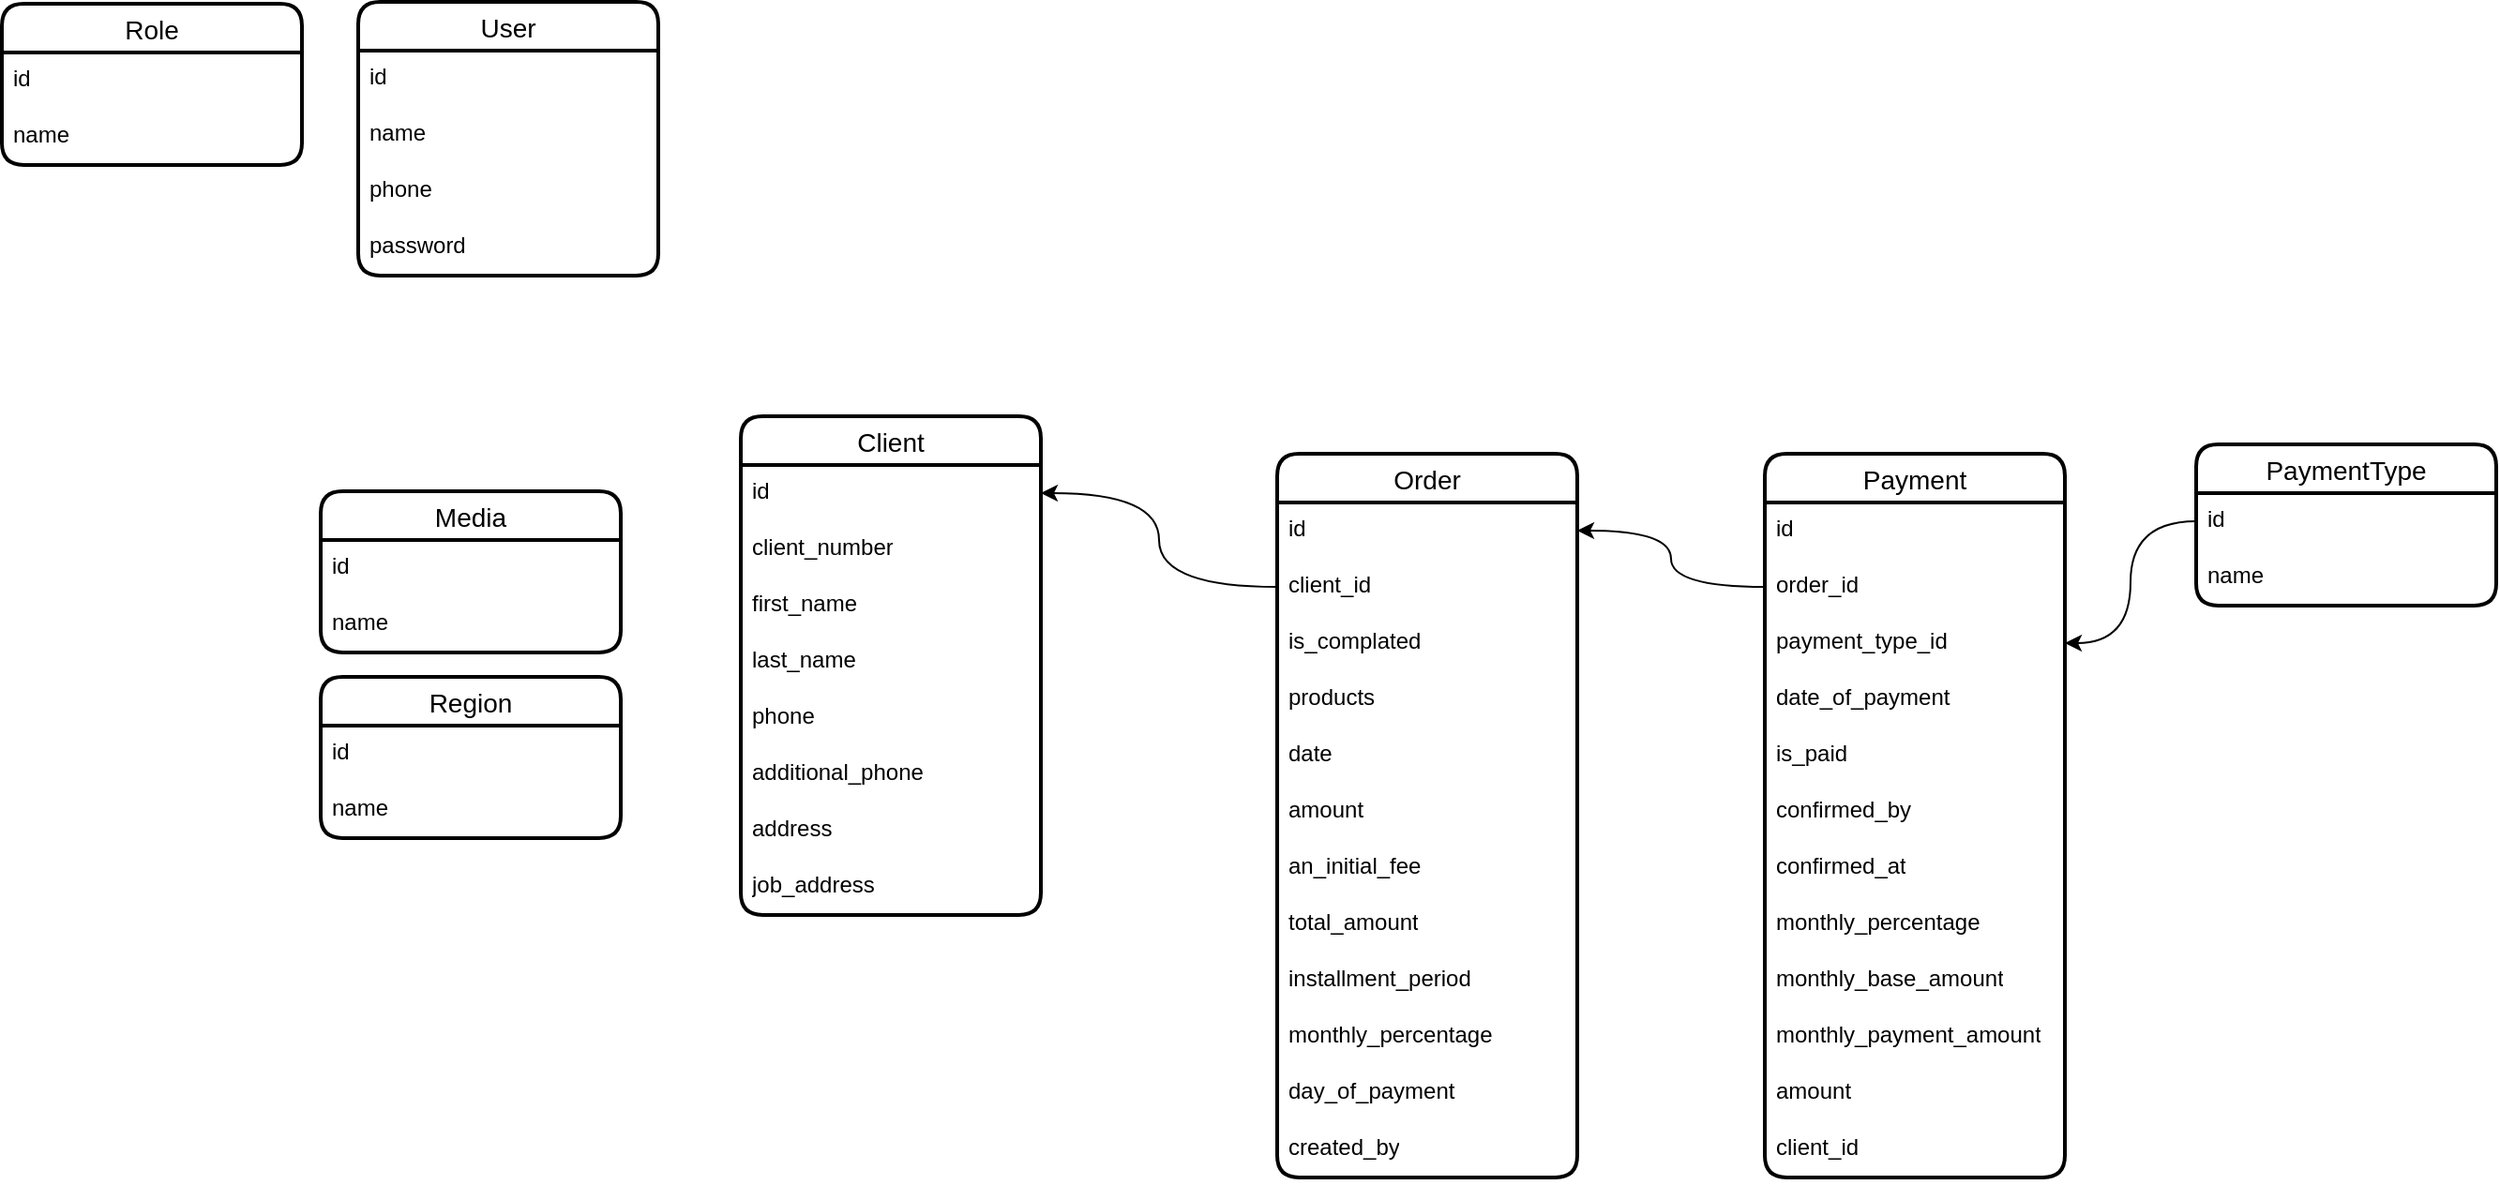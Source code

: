 <mxfile version="24.2.1" type="github">
  <diagram name="Страница — 1" id="WHzNaa2vAF3_SvquMsoz">
    <mxGraphModel dx="989" dy="509" grid="1" gridSize="10" guides="1" tooltips="1" connect="1" arrows="1" fold="1" page="1" pageScale="1" pageWidth="827" pageHeight="1169" math="0" shadow="0">
      <root>
        <mxCell id="0" />
        <mxCell id="1" parent="0" />
        <mxCell id="ufpbq39WT0exQgd2Rxnb-1" value="User" style="swimlane;fontStyle=0;childLayout=stackLayout;horizontal=1;startSize=26;horizontalStack=0;resizeParent=1;resizeParentMax=0;resizeLast=0;collapsible=1;marginBottom=0;align=center;fontSize=14;strokeWidth=2;rounded=1;shadow=0;glass=0;swimlaneLine=1;" parent="1" vertex="1">
          <mxGeometry x="360" y="280" width="160" height="146" as="geometry" />
        </mxCell>
        <mxCell id="ufpbq39WT0exQgd2Rxnb-2" value="id" style="text;strokeColor=none;fillColor=none;spacingLeft=4;spacingRight=4;overflow=hidden;rotatable=0;points=[[0,0.5],[1,0.5]];portConstraint=eastwest;fontSize=12;whiteSpace=wrap;html=1;" parent="ufpbq39WT0exQgd2Rxnb-1" vertex="1">
          <mxGeometry y="26" width="160" height="30" as="geometry" />
        </mxCell>
        <mxCell id="ufpbq39WT0exQgd2Rxnb-3" value="name" style="text;strokeColor=none;fillColor=none;spacingLeft=4;spacingRight=4;overflow=hidden;rotatable=0;points=[[0,0.5],[1,0.5]];portConstraint=eastwest;fontSize=12;whiteSpace=wrap;html=1;" parent="ufpbq39WT0exQgd2Rxnb-1" vertex="1">
          <mxGeometry y="56" width="160" height="30" as="geometry" />
        </mxCell>
        <mxCell id="ufpbq39WT0exQgd2Rxnb-4" value="phone" style="text;strokeColor=none;fillColor=none;spacingLeft=4;spacingRight=4;overflow=hidden;rotatable=0;points=[[0,0.5],[1,0.5]];portConstraint=eastwest;fontSize=12;whiteSpace=wrap;html=1;" parent="ufpbq39WT0exQgd2Rxnb-1" vertex="1">
          <mxGeometry y="86" width="160" height="30" as="geometry" />
        </mxCell>
        <mxCell id="ufpbq39WT0exQgd2Rxnb-5" value="password" style="text;strokeColor=none;fillColor=none;spacingLeft=4;spacingRight=4;overflow=hidden;rotatable=0;points=[[0,0.5],[1,0.5]];portConstraint=eastwest;fontSize=12;whiteSpace=wrap;html=1;" parent="ufpbq39WT0exQgd2Rxnb-1" vertex="1">
          <mxGeometry y="116" width="160" height="30" as="geometry" />
        </mxCell>
        <mxCell id="ufpbq39WT0exQgd2Rxnb-11" value="Order" style="swimlane;fontStyle=0;childLayout=stackLayout;horizontal=1;startSize=26;horizontalStack=0;resizeParent=1;resizeParentMax=0;resizeLast=0;collapsible=1;marginBottom=0;align=center;fontSize=14;strokeWidth=2;rounded=1;shadow=0;glass=0;swimlaneLine=1;" parent="1" vertex="1">
          <mxGeometry x="850" y="521" width="160" height="386" as="geometry" />
        </mxCell>
        <mxCell id="ufpbq39WT0exQgd2Rxnb-12" value="id" style="text;strokeColor=none;fillColor=none;spacingLeft=4;spacingRight=4;overflow=hidden;rotatable=0;points=[[0,0.5],[1,0.5]];portConstraint=eastwest;fontSize=12;whiteSpace=wrap;html=1;" parent="ufpbq39WT0exQgd2Rxnb-11" vertex="1">
          <mxGeometry y="26" width="160" height="30" as="geometry" />
        </mxCell>
        <mxCell id="ufpbq39WT0exQgd2Rxnb-13" value="client_id" style="text;strokeColor=none;fillColor=none;spacingLeft=4;spacingRight=4;overflow=hidden;rotatable=0;points=[[0,0.5],[1,0.5]];portConstraint=eastwest;fontSize=12;whiteSpace=wrap;html=1;" parent="ufpbq39WT0exQgd2Rxnb-11" vertex="1">
          <mxGeometry y="56" width="160" height="30" as="geometry" />
        </mxCell>
        <mxCell id="ufpbq39WT0exQgd2Rxnb-19" value="is_complated" style="text;strokeColor=none;fillColor=none;spacingLeft=4;spacingRight=4;overflow=hidden;rotatable=0;points=[[0,0.5],[1,0.5]];portConstraint=eastwest;fontSize=12;whiteSpace=wrap;html=1;" parent="ufpbq39WT0exQgd2Rxnb-11" vertex="1">
          <mxGeometry y="86" width="160" height="30" as="geometry" />
        </mxCell>
        <mxCell id="ufpbq39WT0exQgd2Rxnb-30" value="products" style="text;strokeColor=none;fillColor=none;spacingLeft=4;spacingRight=4;overflow=hidden;rotatable=0;points=[[0,0.5],[1,0.5]];portConstraint=eastwest;fontSize=12;whiteSpace=wrap;html=1;" parent="ufpbq39WT0exQgd2Rxnb-11" vertex="1">
          <mxGeometry y="116" width="160" height="30" as="geometry" />
        </mxCell>
        <mxCell id="ufpbq39WT0exQgd2Rxnb-32" value="date" style="text;strokeColor=none;fillColor=none;spacingLeft=4;spacingRight=4;overflow=hidden;rotatable=0;points=[[0,0.5],[1,0.5]];portConstraint=eastwest;fontSize=12;whiteSpace=wrap;html=1;" parent="ufpbq39WT0exQgd2Rxnb-11" vertex="1">
          <mxGeometry y="146" width="160" height="30" as="geometry" />
        </mxCell>
        <mxCell id="2HXU6Upzlg9KUPoMQx_O-27" value="amount" style="text;strokeColor=none;fillColor=none;spacingLeft=4;spacingRight=4;overflow=hidden;rotatable=0;points=[[0,0.5],[1,0.5]];portConstraint=eastwest;fontSize=12;whiteSpace=wrap;html=1;" parent="ufpbq39WT0exQgd2Rxnb-11" vertex="1">
          <mxGeometry y="176" width="160" height="30" as="geometry" />
        </mxCell>
        <mxCell id="2HXU6Upzlg9KUPoMQx_O-28" value="an_initial_fee" style="text;strokeColor=none;fillColor=none;spacingLeft=4;spacingRight=4;overflow=hidden;rotatable=0;points=[[0,0.5],[1,0.5]];portConstraint=eastwest;fontSize=12;whiteSpace=wrap;html=1;" parent="ufpbq39WT0exQgd2Rxnb-11" vertex="1">
          <mxGeometry y="206" width="160" height="30" as="geometry" />
        </mxCell>
        <mxCell id="2HXU6Upzlg9KUPoMQx_O-29" value="total_amount" style="text;strokeColor=none;fillColor=none;spacingLeft=4;spacingRight=4;overflow=hidden;rotatable=0;points=[[0,0.5],[1,0.5]];portConstraint=eastwest;fontSize=12;whiteSpace=wrap;html=1;" parent="ufpbq39WT0exQgd2Rxnb-11" vertex="1">
          <mxGeometry y="236" width="160" height="30" as="geometry" />
        </mxCell>
        <mxCell id="2HXU6Upzlg9KUPoMQx_O-31" value="installment_period" style="text;strokeColor=none;fillColor=none;spacingLeft=4;spacingRight=4;overflow=hidden;rotatable=0;points=[[0,0.5],[1,0.5]];portConstraint=eastwest;fontSize=12;whiteSpace=wrap;html=1;" parent="ufpbq39WT0exQgd2Rxnb-11" vertex="1">
          <mxGeometry y="266" width="160" height="30" as="geometry" />
        </mxCell>
        <mxCell id="2HXU6Upzlg9KUPoMQx_O-30" value="monthly_percentage" style="text;strokeColor=none;fillColor=none;spacingLeft=4;spacingRight=4;overflow=hidden;rotatable=0;points=[[0,0.5],[1,0.5]];portConstraint=eastwest;fontSize=12;whiteSpace=wrap;html=1;" parent="ufpbq39WT0exQgd2Rxnb-11" vertex="1">
          <mxGeometry y="296" width="160" height="30" as="geometry" />
        </mxCell>
        <mxCell id="2HXU6Upzlg9KUPoMQx_O-46" value="day_of_payment" style="text;strokeColor=none;fillColor=none;spacingLeft=4;spacingRight=4;overflow=hidden;rotatable=0;points=[[0,0.5],[1,0.5]];portConstraint=eastwest;fontSize=12;whiteSpace=wrap;html=1;" parent="ufpbq39WT0exQgd2Rxnb-11" vertex="1">
          <mxGeometry y="326" width="160" height="30" as="geometry" />
        </mxCell>
        <mxCell id="ufpbq39WT0exQgd2Rxnb-31" value="created_by" style="text;strokeColor=none;fillColor=none;spacingLeft=4;spacingRight=4;overflow=hidden;rotatable=0;points=[[0,0.5],[1,0.5]];portConstraint=eastwest;fontSize=12;whiteSpace=wrap;html=1;" parent="ufpbq39WT0exQgd2Rxnb-11" vertex="1">
          <mxGeometry y="356" width="160" height="30" as="geometry" />
        </mxCell>
        <mxCell id="2HXU6Upzlg9KUPoMQx_O-1" value="Role" style="swimlane;fontStyle=0;childLayout=stackLayout;horizontal=1;startSize=26;horizontalStack=0;resizeParent=1;resizeParentMax=0;resizeLast=0;collapsible=1;marginBottom=0;align=center;fontSize=14;strokeWidth=2;rounded=1;shadow=0;glass=0;swimlaneLine=1;" parent="1" vertex="1">
          <mxGeometry x="170" y="281" width="160" height="86" as="geometry" />
        </mxCell>
        <mxCell id="2HXU6Upzlg9KUPoMQx_O-2" value="id" style="text;strokeColor=none;fillColor=none;spacingLeft=4;spacingRight=4;overflow=hidden;rotatable=0;points=[[0,0.5],[1,0.5]];portConstraint=eastwest;fontSize=12;whiteSpace=wrap;html=1;" parent="2HXU6Upzlg9KUPoMQx_O-1" vertex="1">
          <mxGeometry y="26" width="160" height="30" as="geometry" />
        </mxCell>
        <mxCell id="2HXU6Upzlg9KUPoMQx_O-3" value="name" style="text;strokeColor=none;fillColor=none;spacingLeft=4;spacingRight=4;overflow=hidden;rotatable=0;points=[[0,0.5],[1,0.5]];portConstraint=eastwest;fontSize=12;whiteSpace=wrap;html=1;" parent="2HXU6Upzlg9KUPoMQx_O-1" vertex="1">
          <mxGeometry y="56" width="160" height="30" as="geometry" />
        </mxCell>
        <mxCell id="2HXU6Upzlg9KUPoMQx_O-6" value="Client" style="swimlane;fontStyle=0;childLayout=stackLayout;horizontal=1;startSize=26;horizontalStack=0;resizeParent=1;resizeParentMax=0;resizeLast=0;collapsible=1;marginBottom=0;align=center;fontSize=14;strokeWidth=2;rounded=1;shadow=0;glass=0;swimlaneLine=1;" parent="1" vertex="1">
          <mxGeometry x="564" y="501" width="160" height="266" as="geometry" />
        </mxCell>
        <mxCell id="2HXU6Upzlg9KUPoMQx_O-7" value="id" style="text;strokeColor=none;fillColor=none;spacingLeft=4;spacingRight=4;overflow=hidden;rotatable=0;points=[[0,0.5],[1,0.5]];portConstraint=eastwest;fontSize=12;whiteSpace=wrap;html=1;" parent="2HXU6Upzlg9KUPoMQx_O-6" vertex="1">
          <mxGeometry y="26" width="160" height="30" as="geometry" />
        </mxCell>
        <mxCell id="2HXU6Upzlg9KUPoMQx_O-17" value="client_number" style="text;strokeColor=none;fillColor=none;spacingLeft=4;spacingRight=4;overflow=hidden;rotatable=0;points=[[0,0.5],[1,0.5]];portConstraint=eastwest;fontSize=12;whiteSpace=wrap;html=1;" parent="2HXU6Upzlg9KUPoMQx_O-6" vertex="1">
          <mxGeometry y="56" width="160" height="30" as="geometry" />
        </mxCell>
        <mxCell id="2HXU6Upzlg9KUPoMQx_O-8" value="first_name" style="text;strokeColor=none;fillColor=none;spacingLeft=4;spacingRight=4;overflow=hidden;rotatable=0;points=[[0,0.5],[1,0.5]];portConstraint=eastwest;fontSize=12;whiteSpace=wrap;html=1;" parent="2HXU6Upzlg9KUPoMQx_O-6" vertex="1">
          <mxGeometry y="86" width="160" height="30" as="geometry" />
        </mxCell>
        <mxCell id="2HXU6Upzlg9KUPoMQx_O-26" value="last_name" style="text;strokeColor=none;fillColor=none;spacingLeft=4;spacingRight=4;overflow=hidden;rotatable=0;points=[[0,0.5],[1,0.5]];portConstraint=eastwest;fontSize=12;whiteSpace=wrap;html=1;" parent="2HXU6Upzlg9KUPoMQx_O-6" vertex="1">
          <mxGeometry y="116" width="160" height="30" as="geometry" />
        </mxCell>
        <mxCell id="2HXU6Upzlg9KUPoMQx_O-9" value="phone" style="text;strokeColor=none;fillColor=none;spacingLeft=4;spacingRight=4;overflow=hidden;rotatable=0;points=[[0,0.5],[1,0.5]];portConstraint=eastwest;fontSize=12;whiteSpace=wrap;html=1;" parent="2HXU6Upzlg9KUPoMQx_O-6" vertex="1">
          <mxGeometry y="146" width="160" height="30" as="geometry" />
        </mxCell>
        <mxCell id="2HXU6Upzlg9KUPoMQx_O-11" value="additional_phone" style="text;strokeColor=none;fillColor=none;spacingLeft=4;spacingRight=4;overflow=hidden;rotatable=0;points=[[0,0.5],[1,0.5]];portConstraint=eastwest;fontSize=12;whiteSpace=wrap;html=1;" parent="2HXU6Upzlg9KUPoMQx_O-6" vertex="1">
          <mxGeometry y="176" width="160" height="30" as="geometry" />
        </mxCell>
        <mxCell id="2HXU6Upzlg9KUPoMQx_O-10" value="address" style="text;strokeColor=none;fillColor=none;spacingLeft=4;spacingRight=4;overflow=hidden;rotatable=0;points=[[0,0.5],[1,0.5]];portConstraint=eastwest;fontSize=12;whiteSpace=wrap;html=1;" parent="2HXU6Upzlg9KUPoMQx_O-6" vertex="1">
          <mxGeometry y="206" width="160" height="30" as="geometry" />
        </mxCell>
        <mxCell id="2HXU6Upzlg9KUPoMQx_O-12" value="job_address" style="text;strokeColor=none;fillColor=none;spacingLeft=4;spacingRight=4;overflow=hidden;rotatable=0;points=[[0,0.5],[1,0.5]];portConstraint=eastwest;fontSize=12;whiteSpace=wrap;html=1;" parent="2HXU6Upzlg9KUPoMQx_O-6" vertex="1">
          <mxGeometry y="236" width="160" height="30" as="geometry" />
        </mxCell>
        <mxCell id="2HXU6Upzlg9KUPoMQx_O-13" value="Media" style="swimlane;fontStyle=0;childLayout=stackLayout;horizontal=1;startSize=26;horizontalStack=0;resizeParent=1;resizeParentMax=0;resizeLast=0;collapsible=1;marginBottom=0;align=center;fontSize=14;strokeWidth=2;rounded=1;shadow=0;glass=0;swimlaneLine=1;" parent="1" vertex="1">
          <mxGeometry x="340" y="541" width="160" height="86" as="geometry" />
        </mxCell>
        <mxCell id="2HXU6Upzlg9KUPoMQx_O-14" value="id" style="text;strokeColor=none;fillColor=none;spacingLeft=4;spacingRight=4;overflow=hidden;rotatable=0;points=[[0,0.5],[1,0.5]];portConstraint=eastwest;fontSize=12;whiteSpace=wrap;html=1;" parent="2HXU6Upzlg9KUPoMQx_O-13" vertex="1">
          <mxGeometry y="26" width="160" height="30" as="geometry" />
        </mxCell>
        <mxCell id="2HXU6Upzlg9KUPoMQx_O-15" value="name" style="text;strokeColor=none;fillColor=none;spacingLeft=4;spacingRight=4;overflow=hidden;rotatable=0;points=[[0,0.5],[1,0.5]];portConstraint=eastwest;fontSize=12;whiteSpace=wrap;html=1;" parent="2HXU6Upzlg9KUPoMQx_O-13" vertex="1">
          <mxGeometry y="56" width="160" height="30" as="geometry" />
        </mxCell>
        <mxCell id="2HXU6Upzlg9KUPoMQx_O-16" style="edgeStyle=orthogonalEdgeStyle;rounded=0;orthogonalLoop=1;jettySize=auto;html=1;entryX=1;entryY=0.5;entryDx=0;entryDy=0;elbow=vertical;curved=1;" parent="1" source="ufpbq39WT0exQgd2Rxnb-13" target="2HXU6Upzlg9KUPoMQx_O-7" edge="1">
          <mxGeometry relative="1" as="geometry" />
        </mxCell>
        <mxCell id="2HXU6Upzlg9KUPoMQx_O-18" value="Payment" style="swimlane;fontStyle=0;childLayout=stackLayout;horizontal=1;startSize=26;horizontalStack=0;resizeParent=1;resizeParentMax=0;resizeLast=0;collapsible=1;marginBottom=0;align=center;fontSize=14;strokeWidth=2;rounded=1;shadow=0;glass=0;swimlaneLine=1;" parent="1" vertex="1">
          <mxGeometry x="1110" y="521" width="160" height="386" as="geometry" />
        </mxCell>
        <mxCell id="2HXU6Upzlg9KUPoMQx_O-19" value="id" style="text;strokeColor=none;fillColor=none;spacingLeft=4;spacingRight=4;overflow=hidden;rotatable=0;points=[[0,0.5],[1,0.5]];portConstraint=eastwest;fontSize=12;whiteSpace=wrap;html=1;" parent="2HXU6Upzlg9KUPoMQx_O-18" vertex="1">
          <mxGeometry y="26" width="160" height="30" as="geometry" />
        </mxCell>
        <mxCell id="2HXU6Upzlg9KUPoMQx_O-20" value="order_id" style="text;strokeColor=none;fillColor=none;spacingLeft=4;spacingRight=4;overflow=hidden;rotatable=0;points=[[0,0.5],[1,0.5]];portConstraint=eastwest;fontSize=12;whiteSpace=wrap;html=1;" parent="2HXU6Upzlg9KUPoMQx_O-18" vertex="1">
          <mxGeometry y="56" width="160" height="30" as="geometry" />
        </mxCell>
        <mxCell id="2HXU6Upzlg9KUPoMQx_O-21" value="payment_type_id" style="text;strokeColor=none;fillColor=none;spacingLeft=4;spacingRight=4;overflow=hidden;rotatable=0;points=[[0,0.5],[1,0.5]];portConstraint=eastwest;fontSize=12;whiteSpace=wrap;html=1;" parent="2HXU6Upzlg9KUPoMQx_O-18" vertex="1">
          <mxGeometry y="86" width="160" height="30" as="geometry" />
        </mxCell>
        <mxCell id="2HXU6Upzlg9KUPoMQx_O-22" value="date_of_payment" style="text;strokeColor=none;fillColor=none;spacingLeft=4;spacingRight=4;overflow=hidden;rotatable=0;points=[[0,0.5],[1,0.5]];portConstraint=eastwest;fontSize=12;whiteSpace=wrap;html=1;" parent="2HXU6Upzlg9KUPoMQx_O-18" vertex="1">
          <mxGeometry y="116" width="160" height="30" as="geometry" />
        </mxCell>
        <mxCell id="2HXU6Upzlg9KUPoMQx_O-32" value="is_paid" style="text;strokeColor=none;fillColor=none;spacingLeft=4;spacingRight=4;overflow=hidden;rotatable=0;points=[[0,0.5],[1,0.5]];portConstraint=eastwest;fontSize=12;whiteSpace=wrap;html=1;" parent="2HXU6Upzlg9KUPoMQx_O-18" vertex="1">
          <mxGeometry y="146" width="160" height="30" as="geometry" />
        </mxCell>
        <mxCell id="2HXU6Upzlg9KUPoMQx_O-44" value="confirmed_by" style="text;strokeColor=none;fillColor=none;spacingLeft=4;spacingRight=4;overflow=hidden;rotatable=0;points=[[0,0.5],[1,0.5]];portConstraint=eastwest;fontSize=12;whiteSpace=wrap;html=1;" parent="2HXU6Upzlg9KUPoMQx_O-18" vertex="1">
          <mxGeometry y="176" width="160" height="30" as="geometry" />
        </mxCell>
        <mxCell id="2HXU6Upzlg9KUPoMQx_O-45" value="confirmed_at" style="text;strokeColor=none;fillColor=none;spacingLeft=4;spacingRight=4;overflow=hidden;rotatable=0;points=[[0,0.5],[1,0.5]];portConstraint=eastwest;fontSize=12;whiteSpace=wrap;html=1;" parent="2HXU6Upzlg9KUPoMQx_O-18" vertex="1">
          <mxGeometry y="206" width="160" height="30" as="geometry" />
        </mxCell>
        <mxCell id="3xzzMHhzONUQdZBWQZge-1" value="monthly_percentage" style="text;strokeColor=none;fillColor=none;spacingLeft=4;spacingRight=4;overflow=hidden;rotatable=0;points=[[0,0.5],[1,0.5]];portConstraint=eastwest;fontSize=12;whiteSpace=wrap;html=1;" parent="2HXU6Upzlg9KUPoMQx_O-18" vertex="1">
          <mxGeometry y="236" width="160" height="30" as="geometry" />
        </mxCell>
        <mxCell id="hS9vgsViVSdzWUvUSHCV-1" value="monthly_base_amount" style="text;strokeColor=none;fillColor=none;spacingLeft=4;spacingRight=4;overflow=hidden;rotatable=0;points=[[0,0.5],[1,0.5]];portConstraint=eastwest;fontSize=12;whiteSpace=wrap;html=1;" vertex="1" parent="2HXU6Upzlg9KUPoMQx_O-18">
          <mxGeometry y="266" width="160" height="30" as="geometry" />
        </mxCell>
        <mxCell id="hS9vgsViVSdzWUvUSHCV-2" value="monthly_payment_amount" style="text;strokeColor=none;fillColor=none;spacingLeft=4;spacingRight=4;overflow=hidden;rotatable=0;points=[[0,0.5],[1,0.5]];portConstraint=eastwest;fontSize=12;whiteSpace=wrap;html=1;" vertex="1" parent="2HXU6Upzlg9KUPoMQx_O-18">
          <mxGeometry y="296" width="160" height="30" as="geometry" />
        </mxCell>
        <mxCell id="3xzzMHhzONUQdZBWQZge-2" value="amount" style="text;strokeColor=none;fillColor=none;spacingLeft=4;spacingRight=4;overflow=hidden;rotatable=0;points=[[0,0.5],[1,0.5]];portConstraint=eastwest;fontSize=12;whiteSpace=wrap;html=1;" parent="2HXU6Upzlg9KUPoMQx_O-18" vertex="1">
          <mxGeometry y="326" width="160" height="30" as="geometry" />
        </mxCell>
        <mxCell id="rRhnVMUoknU9wxpVxaIB-1" value="client_id" style="text;strokeColor=none;fillColor=none;spacingLeft=4;spacingRight=4;overflow=hidden;rotatable=0;points=[[0,0.5],[1,0.5]];portConstraint=eastwest;fontSize=12;whiteSpace=wrap;html=1;" parent="2HXU6Upzlg9KUPoMQx_O-18" vertex="1">
          <mxGeometry y="356" width="160" height="30" as="geometry" />
        </mxCell>
        <mxCell id="2HXU6Upzlg9KUPoMQx_O-25" style="edgeStyle=orthogonalEdgeStyle;rounded=0;orthogonalLoop=1;jettySize=auto;html=1;entryX=1;entryY=0.5;entryDx=0;entryDy=0;curved=1;" parent="1" source="2HXU6Upzlg9KUPoMQx_O-20" target="ufpbq39WT0exQgd2Rxnb-12" edge="1">
          <mxGeometry relative="1" as="geometry" />
        </mxCell>
        <mxCell id="2HXU6Upzlg9KUPoMQx_O-33" value="PaymentType" style="swimlane;fontStyle=0;childLayout=stackLayout;horizontal=1;startSize=26;horizontalStack=0;resizeParent=1;resizeParentMax=0;resizeLast=0;collapsible=1;marginBottom=0;align=center;fontSize=14;strokeWidth=2;rounded=1;shadow=0;glass=0;swimlaneLine=1;" parent="1" vertex="1">
          <mxGeometry x="1340" y="516" width="160" height="86" as="geometry" />
        </mxCell>
        <mxCell id="2HXU6Upzlg9KUPoMQx_O-34" value="id" style="text;strokeColor=none;fillColor=none;spacingLeft=4;spacingRight=4;overflow=hidden;rotatable=0;points=[[0,0.5],[1,0.5]];portConstraint=eastwest;fontSize=12;whiteSpace=wrap;html=1;" parent="2HXU6Upzlg9KUPoMQx_O-33" vertex="1">
          <mxGeometry y="26" width="160" height="30" as="geometry" />
        </mxCell>
        <mxCell id="2HXU6Upzlg9KUPoMQx_O-35" value="name" style="text;strokeColor=none;fillColor=none;spacingLeft=4;spacingRight=4;overflow=hidden;rotatable=0;points=[[0,0.5],[1,0.5]];portConstraint=eastwest;fontSize=12;whiteSpace=wrap;html=1;" parent="2HXU6Upzlg9KUPoMQx_O-33" vertex="1">
          <mxGeometry y="56" width="160" height="30" as="geometry" />
        </mxCell>
        <mxCell id="2HXU6Upzlg9KUPoMQx_O-43" style="edgeStyle=orthogonalEdgeStyle;rounded=0;orthogonalLoop=1;jettySize=auto;html=1;entryX=1;entryY=0.5;entryDx=0;entryDy=0;curved=1;" parent="1" source="2HXU6Upzlg9KUPoMQx_O-34" target="2HXU6Upzlg9KUPoMQx_O-21" edge="1">
          <mxGeometry relative="1" as="geometry" />
        </mxCell>
        <mxCell id="hS9vgsViVSdzWUvUSHCV-3" value="Region" style="swimlane;fontStyle=0;childLayout=stackLayout;horizontal=1;startSize=26;horizontalStack=0;resizeParent=1;resizeParentMax=0;resizeLast=0;collapsible=1;marginBottom=0;align=center;fontSize=14;strokeWidth=2;rounded=1;shadow=0;glass=0;swimlaneLine=1;" vertex="1" parent="1">
          <mxGeometry x="340" y="640" width="160" height="86" as="geometry" />
        </mxCell>
        <mxCell id="hS9vgsViVSdzWUvUSHCV-4" value="id" style="text;strokeColor=none;fillColor=none;spacingLeft=4;spacingRight=4;overflow=hidden;rotatable=0;points=[[0,0.5],[1,0.5]];portConstraint=eastwest;fontSize=12;whiteSpace=wrap;html=1;" vertex="1" parent="hS9vgsViVSdzWUvUSHCV-3">
          <mxGeometry y="26" width="160" height="30" as="geometry" />
        </mxCell>
        <mxCell id="hS9vgsViVSdzWUvUSHCV-5" value="name" style="text;strokeColor=none;fillColor=none;spacingLeft=4;spacingRight=4;overflow=hidden;rotatable=0;points=[[0,0.5],[1,0.5]];portConstraint=eastwest;fontSize=12;whiteSpace=wrap;html=1;" vertex="1" parent="hS9vgsViVSdzWUvUSHCV-3">
          <mxGeometry y="56" width="160" height="30" as="geometry" />
        </mxCell>
      </root>
    </mxGraphModel>
  </diagram>
</mxfile>
